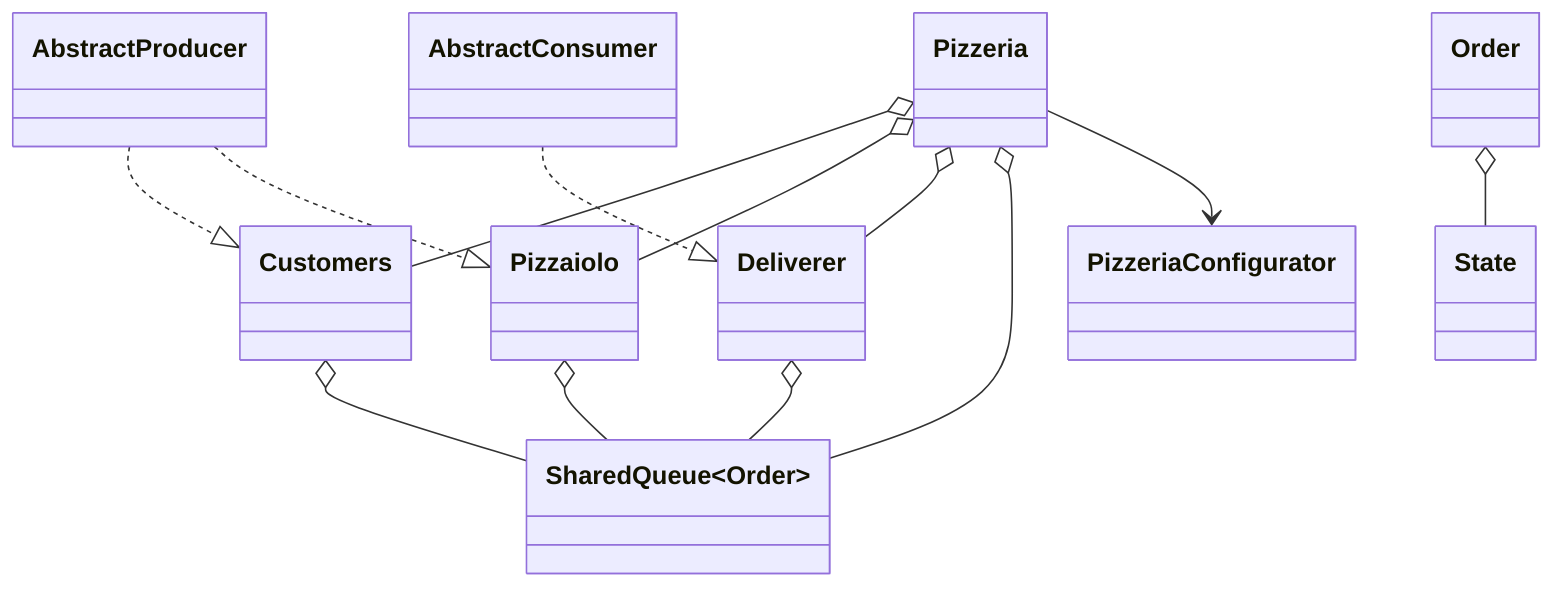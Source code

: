 classDiagram
    AbstractProducer ..|> Customers
    AbstractProducer ..|> Pizzaiolo
    AbstractConsumer ..|> Deliverer
    Order o-- State
    Customers o-- SharedQueue~Order~
    Pizzaiolo o-- SharedQueue~Order~
    Deliverer o-- SharedQueue~Order~
    Pizzeria o-- Customers
    Pizzeria o-- Pizzaiolo
    Pizzeria o-- Deliverer
    Pizzeria o-- SharedQueue~Order~
    Pizzeria --> PizzeriaConfigurator